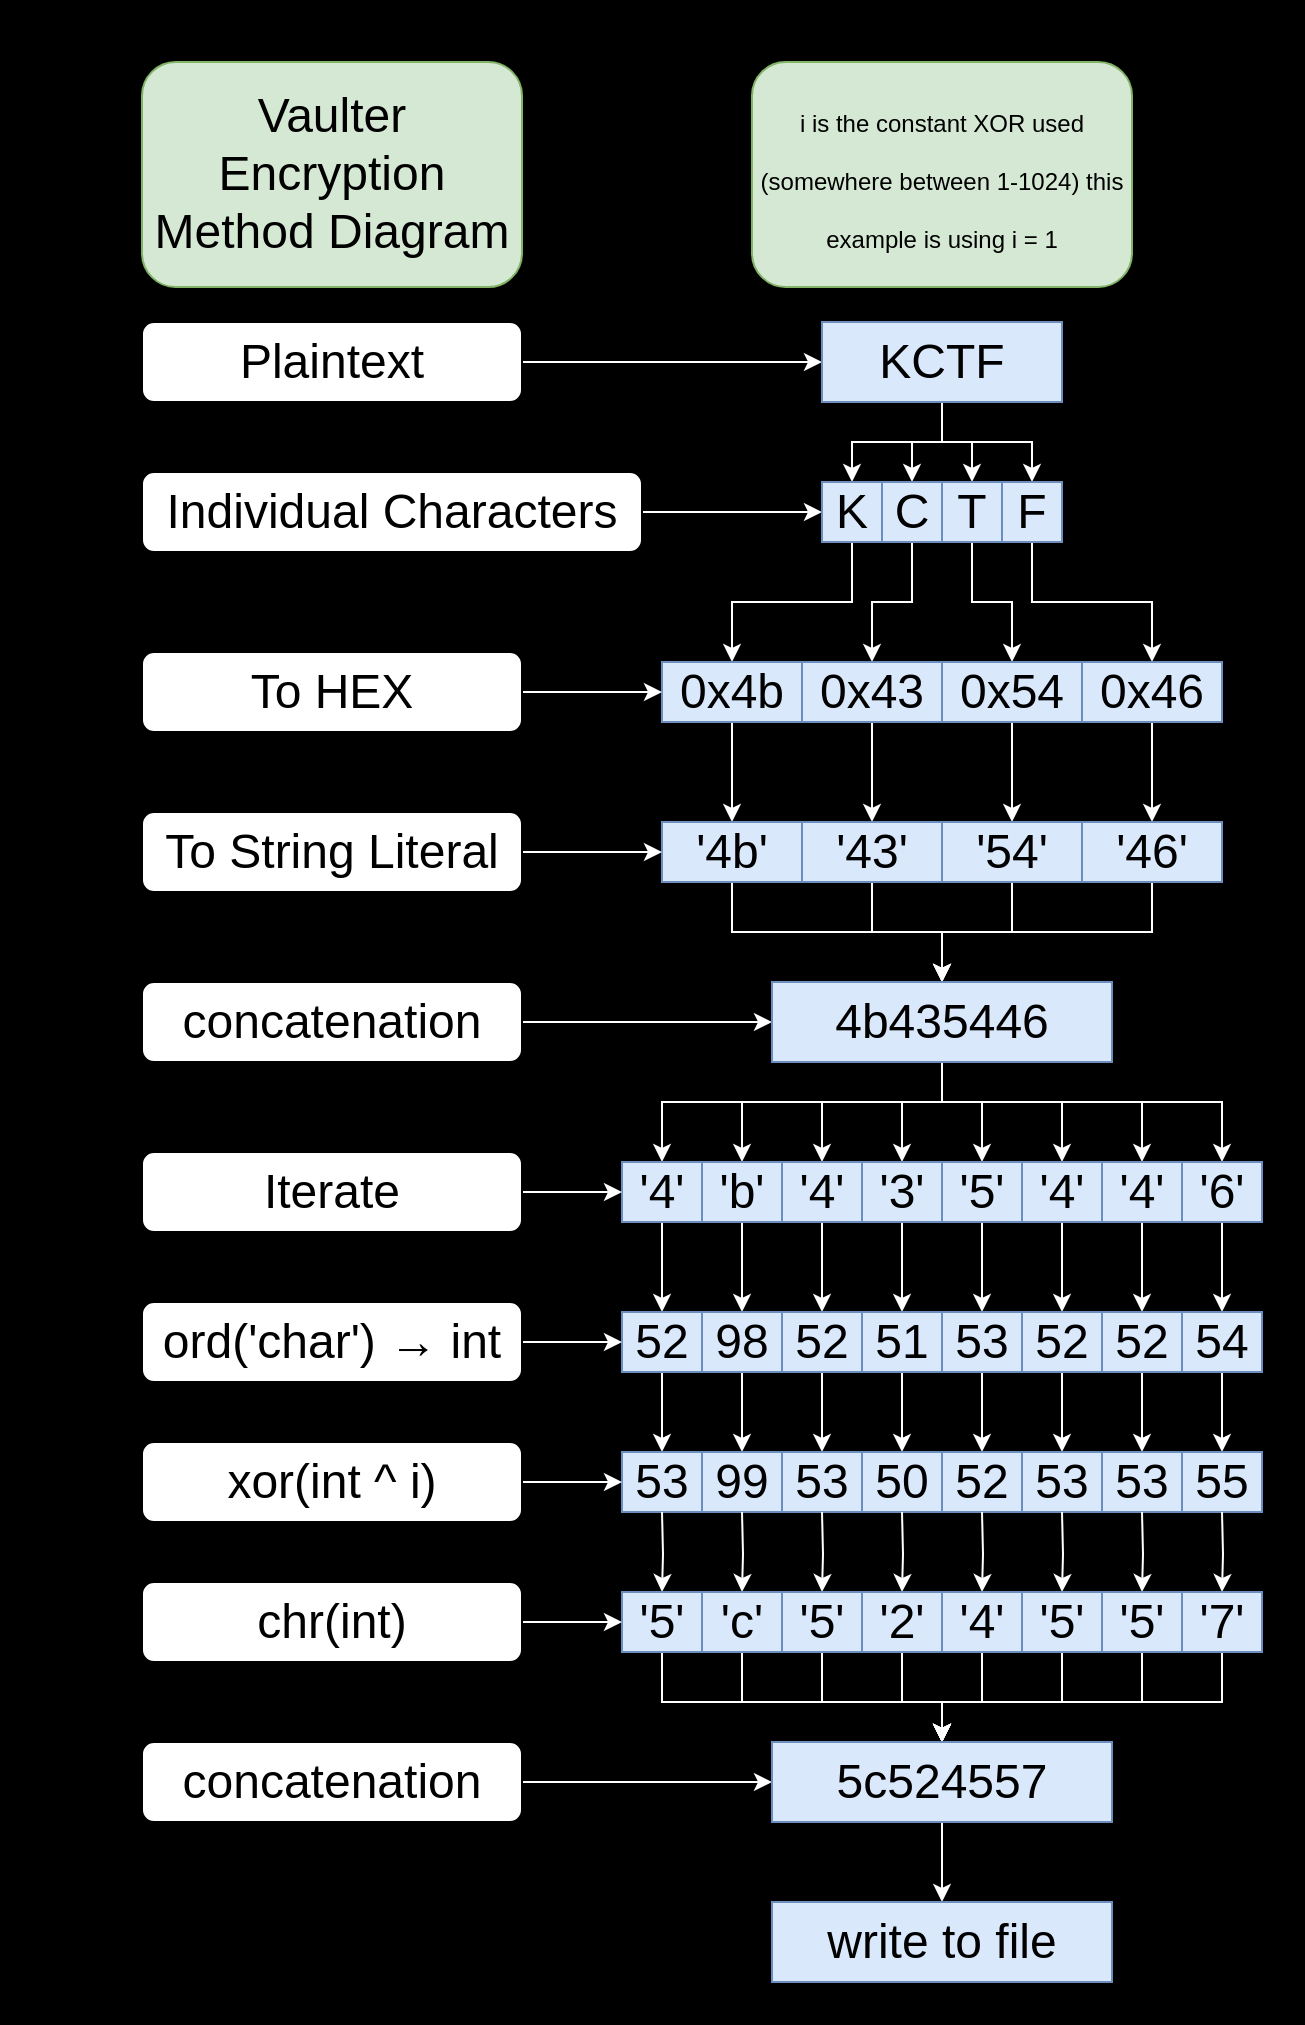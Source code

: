 <mxfile version="20.8.5"><diagram id="y_mVMHOApHYmKFboh_DL" name="Page-1"><mxGraphModel dx="2348" dy="1502" grid="1" gridSize="10" guides="1" tooltips="1" connect="1" arrows="1" fold="1" page="1" pageScale="1" pageWidth="850" pageHeight="1100" background="#000000" math="0" shadow="0"><root><mxCell id="0"/><mxCell id="1" parent="0"/><mxCell id="7XrvAS198dnOZfu6anG5-167" value="" style="rounded=1;whiteSpace=wrap;html=1;fontSize=12;fillColor=#000000;" vertex="1" parent="1"><mxGeometry x="-60" y="150" width="650" height="1010" as="geometry"/></mxCell><mxCell id="7XrvAS198dnOZfu6anG5-11" style="edgeStyle=orthogonalEdgeStyle;rounded=0;orthogonalLoop=1;jettySize=auto;html=1;exitX=1;exitY=0.5;exitDx=0;exitDy=0;entryX=0;entryY=0.5;entryDx=0;entryDy=0;fontSize=24;strokeColor=#FFFFFF;" edge="1" parent="1" source="7XrvAS198dnOZfu6anG5-1" target="7XrvAS198dnOZfu6anG5-2"><mxGeometry relative="1" as="geometry"/></mxCell><mxCell id="7XrvAS198dnOZfu6anG5-1" value="&lt;font style=&quot;font-size: 24px;&quot;&gt;Plaintext&lt;/font&gt;" style="rounded=1;whiteSpace=wrap;html=1;" vertex="1" parent="1"><mxGeometry x="10" y="310" width="190" height="40" as="geometry"/></mxCell><mxCell id="7XrvAS198dnOZfu6anG5-18" style="edgeStyle=orthogonalEdgeStyle;rounded=0;orthogonalLoop=1;jettySize=auto;html=1;entryX=0.5;entryY=0;entryDx=0;entryDy=0;fontSize=24;strokeColor=#FFFFFF;" edge="1" parent="1" source="7XrvAS198dnOZfu6anG5-2" target="7XrvAS198dnOZfu6anG5-13"><mxGeometry relative="1" as="geometry"/></mxCell><mxCell id="7XrvAS198dnOZfu6anG5-20" style="edgeStyle=orthogonalEdgeStyle;rounded=0;orthogonalLoop=1;jettySize=auto;html=1;entryX=0.5;entryY=0;entryDx=0;entryDy=0;fontSize=24;strokeColor=#FFFFFF;" edge="1" parent="1" source="7XrvAS198dnOZfu6anG5-2" target="7XrvAS198dnOZfu6anG5-15"><mxGeometry relative="1" as="geometry"/></mxCell><mxCell id="7XrvAS198dnOZfu6anG5-21" style="edgeStyle=orthogonalEdgeStyle;rounded=0;orthogonalLoop=1;jettySize=auto;html=1;entryX=0.5;entryY=0;entryDx=0;entryDy=0;fontSize=24;strokeColor=#FFFFFF;" edge="1" parent="1" source="7XrvAS198dnOZfu6anG5-2" target="7XrvAS198dnOZfu6anG5-16"><mxGeometry relative="1" as="geometry"/></mxCell><mxCell id="7XrvAS198dnOZfu6anG5-22" style="edgeStyle=orthogonalEdgeStyle;rounded=0;orthogonalLoop=1;jettySize=auto;html=1;entryX=0.5;entryY=0;entryDx=0;entryDy=0;fontSize=24;strokeColor=#FFFFFF;" edge="1" parent="1" source="7XrvAS198dnOZfu6anG5-2" target="7XrvAS198dnOZfu6anG5-14"><mxGeometry relative="1" as="geometry"/></mxCell><mxCell id="7XrvAS198dnOZfu6anG5-2" value="KCTF" style="rounded=0;whiteSpace=wrap;html=1;fontSize=24;fillColor=#dae8fc;strokeColor=#6c8ebf;" vertex="1" parent="1"><mxGeometry x="350" y="310" width="120" height="40" as="geometry"/></mxCell><mxCell id="7XrvAS198dnOZfu6anG5-17" style="edgeStyle=orthogonalEdgeStyle;rounded=0;orthogonalLoop=1;jettySize=auto;html=1;entryX=0;entryY=0.5;entryDx=0;entryDy=0;fontSize=24;strokeColor=#FFFFFF;" edge="1" parent="1" source="7XrvAS198dnOZfu6anG5-12" target="7XrvAS198dnOZfu6anG5-13"><mxGeometry relative="1" as="geometry"/></mxCell><mxCell id="7XrvAS198dnOZfu6anG5-12" value="&lt;font style=&quot;font-size: 24px;&quot;&gt;Individual Characters&lt;/font&gt;" style="rounded=1;whiteSpace=wrap;html=1;" vertex="1" parent="1"><mxGeometry x="10" y="385" width="250" height="40" as="geometry"/></mxCell><mxCell id="7XrvAS198dnOZfu6anG5-33" style="edgeStyle=orthogonalEdgeStyle;rounded=0;orthogonalLoop=1;jettySize=auto;html=1;entryX=0.5;entryY=0;entryDx=0;entryDy=0;fontSize=24;strokeColor=#FFFFFF;" edge="1" parent="1" source="7XrvAS198dnOZfu6anG5-13" target="7XrvAS198dnOZfu6anG5-23"><mxGeometry relative="1" as="geometry"><Array as="points"><mxPoint x="365" y="450"/><mxPoint x="305" y="450"/></Array></mxGeometry></mxCell><mxCell id="7XrvAS198dnOZfu6anG5-13" value="K" style="rounded=0;whiteSpace=wrap;html=1;fontSize=24;fillColor=#dae8fc;strokeColor=#6c8ebf;" vertex="1" parent="1"><mxGeometry x="350" y="390" width="30" height="30" as="geometry"/></mxCell><mxCell id="7XrvAS198dnOZfu6anG5-34" style="edgeStyle=orthogonalEdgeStyle;rounded=0;orthogonalLoop=1;jettySize=auto;html=1;entryX=0.5;entryY=0;entryDx=0;entryDy=0;fontSize=24;strokeColor=#FFFFFF;" edge="1" parent="1" source="7XrvAS198dnOZfu6anG5-14" target="7XrvAS198dnOZfu6anG5-28"><mxGeometry relative="1" as="geometry"/></mxCell><mxCell id="7XrvAS198dnOZfu6anG5-14" value="C" style="rounded=0;whiteSpace=wrap;html=1;fontSize=24;fillColor=#dae8fc;strokeColor=#6c8ebf;" vertex="1" parent="1"><mxGeometry x="380" y="390" width="30" height="30" as="geometry"/></mxCell><mxCell id="7XrvAS198dnOZfu6anG5-35" style="edgeStyle=orthogonalEdgeStyle;rounded=0;orthogonalLoop=1;jettySize=auto;html=1;entryX=0.5;entryY=0;entryDx=0;entryDy=0;fontSize=24;strokeColor=#FFFFFF;" edge="1" parent="1" source="7XrvAS198dnOZfu6anG5-15" target="7XrvAS198dnOZfu6anG5-29"><mxGeometry relative="1" as="geometry"/></mxCell><mxCell id="7XrvAS198dnOZfu6anG5-15" value="T" style="rounded=0;whiteSpace=wrap;html=1;fontSize=24;fillColor=#dae8fc;strokeColor=#6c8ebf;" vertex="1" parent="1"><mxGeometry x="410" y="390" width="30" height="30" as="geometry"/></mxCell><mxCell id="7XrvAS198dnOZfu6anG5-36" style="edgeStyle=orthogonalEdgeStyle;rounded=0;orthogonalLoop=1;jettySize=auto;html=1;entryX=0.5;entryY=0;entryDx=0;entryDy=0;fontSize=24;strokeColor=#FFFFFF;" edge="1" parent="1" source="7XrvAS198dnOZfu6anG5-16" target="7XrvAS198dnOZfu6anG5-30"><mxGeometry relative="1" as="geometry"><Array as="points"><mxPoint x="455" y="450"/><mxPoint x="515" y="450"/></Array></mxGeometry></mxCell><mxCell id="7XrvAS198dnOZfu6anG5-16" value="F" style="rounded=0;whiteSpace=wrap;html=1;fontSize=24;fillColor=#dae8fc;strokeColor=#6c8ebf;" vertex="1" parent="1"><mxGeometry x="440" y="390" width="30" height="30" as="geometry"/></mxCell><mxCell id="7XrvAS198dnOZfu6anG5-45" style="edgeStyle=orthogonalEdgeStyle;rounded=0;orthogonalLoop=1;jettySize=auto;html=1;entryX=0.5;entryY=0;entryDx=0;entryDy=0;fontSize=24;strokeColor=#FFFFFF;" edge="1" parent="1" source="7XrvAS198dnOZfu6anG5-23" target="7XrvAS198dnOZfu6anG5-37"><mxGeometry relative="1" as="geometry"/></mxCell><mxCell id="7XrvAS198dnOZfu6anG5-23" value="0x4b" style="rounded=0;whiteSpace=wrap;html=1;fontSize=24;fillColor=#dae8fc;strokeColor=#6c8ebf;" vertex="1" parent="1"><mxGeometry x="270" y="480" width="70" height="30" as="geometry"/></mxCell><mxCell id="7XrvAS198dnOZfu6anG5-44" style="edgeStyle=orthogonalEdgeStyle;rounded=0;orthogonalLoop=1;jettySize=auto;html=1;entryX=0.5;entryY=0;entryDx=0;entryDy=0;fontSize=24;strokeColor=#FFFFFF;" edge="1" parent="1" source="7XrvAS198dnOZfu6anG5-28" target="7XrvAS198dnOZfu6anG5-38"><mxGeometry relative="1" as="geometry"/></mxCell><mxCell id="7XrvAS198dnOZfu6anG5-28" value="0x43" style="rounded=0;whiteSpace=wrap;html=1;fontSize=24;fillColor=#dae8fc;strokeColor=#6c8ebf;" vertex="1" parent="1"><mxGeometry x="340" y="480" width="70" height="30" as="geometry"/></mxCell><mxCell id="7XrvAS198dnOZfu6anG5-46" style="edgeStyle=orthogonalEdgeStyle;rounded=0;orthogonalLoop=1;jettySize=auto;html=1;entryX=0.5;entryY=0;entryDx=0;entryDy=0;fontSize=24;strokeColor=#FFFFFF;" edge="1" parent="1" source="7XrvAS198dnOZfu6anG5-29" target="7XrvAS198dnOZfu6anG5-39"><mxGeometry relative="1" as="geometry"/></mxCell><mxCell id="7XrvAS198dnOZfu6anG5-29" value="0x54" style="rounded=0;whiteSpace=wrap;html=1;fontSize=24;fillColor=#dae8fc;strokeColor=#6c8ebf;" vertex="1" parent="1"><mxGeometry x="410" y="480" width="70" height="30" as="geometry"/></mxCell><mxCell id="7XrvAS198dnOZfu6anG5-47" style="edgeStyle=orthogonalEdgeStyle;rounded=0;orthogonalLoop=1;jettySize=auto;html=1;entryX=0.5;entryY=0;entryDx=0;entryDy=0;fontSize=24;strokeColor=#FFFFFF;" edge="1" parent="1" source="7XrvAS198dnOZfu6anG5-30" target="7XrvAS198dnOZfu6anG5-40"><mxGeometry relative="1" as="geometry"/></mxCell><mxCell id="7XrvAS198dnOZfu6anG5-30" value="0x46" style="rounded=0;whiteSpace=wrap;html=1;fontSize=24;fillColor=#dae8fc;strokeColor=#6c8ebf;" vertex="1" parent="1"><mxGeometry x="480" y="480" width="70" height="30" as="geometry"/></mxCell><mxCell id="7XrvAS198dnOZfu6anG5-32" style="edgeStyle=orthogonalEdgeStyle;rounded=0;orthogonalLoop=1;jettySize=auto;html=1;entryX=0;entryY=0.5;entryDx=0;entryDy=0;fontSize=24;strokeColor=#FFFFFF;" edge="1" parent="1" source="7XrvAS198dnOZfu6anG5-31" target="7XrvAS198dnOZfu6anG5-23"><mxGeometry relative="1" as="geometry"/></mxCell><mxCell id="7XrvAS198dnOZfu6anG5-31" value="&lt;font style=&quot;font-size: 24px;&quot;&gt;To HEX&lt;/font&gt;" style="rounded=1;whiteSpace=wrap;html=1;" vertex="1" parent="1"><mxGeometry x="10" y="475" width="190" height="40" as="geometry"/></mxCell><mxCell id="7XrvAS198dnOZfu6anG5-50" style="edgeStyle=orthogonalEdgeStyle;rounded=0;orthogonalLoop=1;jettySize=auto;html=1;entryX=0.5;entryY=0;entryDx=0;entryDy=0;strokeColor=#FFFFFF;fontSize=24;" edge="1" parent="1" source="7XrvAS198dnOZfu6anG5-37" target="7XrvAS198dnOZfu6anG5-49"><mxGeometry relative="1" as="geometry"/></mxCell><mxCell id="7XrvAS198dnOZfu6anG5-37" value="'4b'" style="rounded=0;whiteSpace=wrap;html=1;fontSize=24;fillColor=#dae8fc;strokeColor=#6c8ebf;" vertex="1" parent="1"><mxGeometry x="270" y="560" width="70" height="30" as="geometry"/></mxCell><mxCell id="7XrvAS198dnOZfu6anG5-53" style="edgeStyle=orthogonalEdgeStyle;rounded=0;orthogonalLoop=1;jettySize=auto;html=1;entryX=0.5;entryY=0;entryDx=0;entryDy=0;strokeColor=#FFFFFF;fontSize=24;" edge="1" parent="1" source="7XrvAS198dnOZfu6anG5-38" target="7XrvAS198dnOZfu6anG5-49"><mxGeometry relative="1" as="geometry"/></mxCell><mxCell id="7XrvAS198dnOZfu6anG5-38" value="'43'" style="rounded=0;whiteSpace=wrap;html=1;fontSize=24;fillColor=#dae8fc;strokeColor=#6c8ebf;" vertex="1" parent="1"><mxGeometry x="340" y="560" width="70" height="30" as="geometry"/></mxCell><mxCell id="7XrvAS198dnOZfu6anG5-54" style="edgeStyle=orthogonalEdgeStyle;rounded=0;orthogonalLoop=1;jettySize=auto;html=1;entryX=0.5;entryY=0;entryDx=0;entryDy=0;strokeColor=#FFFFFF;fontSize=24;" edge="1" parent="1" source="7XrvAS198dnOZfu6anG5-39" target="7XrvAS198dnOZfu6anG5-49"><mxGeometry relative="1" as="geometry"/></mxCell><mxCell id="7XrvAS198dnOZfu6anG5-39" value="'54'" style="rounded=0;whiteSpace=wrap;html=1;fontSize=24;fillColor=#dae8fc;strokeColor=#6c8ebf;" vertex="1" parent="1"><mxGeometry x="410" y="560" width="70" height="30" as="geometry"/></mxCell><mxCell id="7XrvAS198dnOZfu6anG5-55" style="edgeStyle=orthogonalEdgeStyle;rounded=0;orthogonalLoop=1;jettySize=auto;html=1;entryX=0.5;entryY=0;entryDx=0;entryDy=0;strokeColor=#FFFFFF;fontSize=24;" edge="1" parent="1" source="7XrvAS198dnOZfu6anG5-40" target="7XrvAS198dnOZfu6anG5-49"><mxGeometry relative="1" as="geometry"/></mxCell><mxCell id="7XrvAS198dnOZfu6anG5-40" value="'46'" style="rounded=0;whiteSpace=wrap;html=1;fontSize=24;fillColor=#dae8fc;strokeColor=#6c8ebf;" vertex="1" parent="1"><mxGeometry x="480" y="560" width="70" height="30" as="geometry"/></mxCell><mxCell id="7XrvAS198dnOZfu6anG5-42" style="edgeStyle=orthogonalEdgeStyle;rounded=0;orthogonalLoop=1;jettySize=auto;html=1;entryX=0;entryY=0.5;entryDx=0;entryDy=0;fontSize=24;strokeColor=#FFFFFF;" edge="1" parent="1" source="7XrvAS198dnOZfu6anG5-41" target="7XrvAS198dnOZfu6anG5-37"><mxGeometry relative="1" as="geometry"/></mxCell><mxCell id="7XrvAS198dnOZfu6anG5-41" value="&lt;font style=&quot;font-size: 24px;&quot;&gt;To String Literal&lt;/font&gt;" style="rounded=1;whiteSpace=wrap;html=1;" vertex="1" parent="1"><mxGeometry x="10" y="555" width="190" height="40" as="geometry"/></mxCell><mxCell id="7XrvAS198dnOZfu6anG5-56" style="edgeStyle=orthogonalEdgeStyle;rounded=0;orthogonalLoop=1;jettySize=auto;html=1;entryX=0;entryY=0.5;entryDx=0;entryDy=0;strokeColor=#FFFFFF;fontSize=24;" edge="1" parent="1" source="7XrvAS198dnOZfu6anG5-48" target="7XrvAS198dnOZfu6anG5-49"><mxGeometry relative="1" as="geometry"/></mxCell><mxCell id="7XrvAS198dnOZfu6anG5-48" value="concatenation" style="rounded=1;whiteSpace=wrap;html=1;fontSize=24;" vertex="1" parent="1"><mxGeometry x="10" y="640" width="190" height="40" as="geometry"/></mxCell><mxCell id="7XrvAS198dnOZfu6anG5-65" style="edgeStyle=orthogonalEdgeStyle;rounded=0;orthogonalLoop=1;jettySize=auto;html=1;entryX=0.5;entryY=0;entryDx=0;entryDy=0;strokeColor=#FFFFFF;fontSize=24;" edge="1" parent="1" source="7XrvAS198dnOZfu6anG5-49" target="7XrvAS198dnOZfu6anG5-57"><mxGeometry relative="1" as="geometry"><Array as="points"><mxPoint x="410" y="700"/><mxPoint x="270" y="700"/></Array></mxGeometry></mxCell><mxCell id="7XrvAS198dnOZfu6anG5-66" style="edgeStyle=orthogonalEdgeStyle;rounded=0;orthogonalLoop=1;jettySize=auto;html=1;entryX=0.5;entryY=0;entryDx=0;entryDy=0;strokeColor=#FFFFFF;fontSize=24;" edge="1" parent="1" source="7XrvAS198dnOZfu6anG5-49" target="7XrvAS198dnOZfu6anG5-58"><mxGeometry relative="1" as="geometry"><Array as="points"><mxPoint x="410" y="700"/><mxPoint x="310" y="700"/></Array></mxGeometry></mxCell><mxCell id="7XrvAS198dnOZfu6anG5-67" style="edgeStyle=orthogonalEdgeStyle;rounded=0;orthogonalLoop=1;jettySize=auto;html=1;entryX=0.5;entryY=0;entryDx=0;entryDy=0;strokeColor=#FFFFFF;fontSize=24;" edge="1" parent="1" source="7XrvAS198dnOZfu6anG5-49" target="7XrvAS198dnOZfu6anG5-59"><mxGeometry relative="1" as="geometry"><Array as="points"><mxPoint x="410" y="700"/><mxPoint x="350" y="700"/></Array></mxGeometry></mxCell><mxCell id="7XrvAS198dnOZfu6anG5-68" style="edgeStyle=orthogonalEdgeStyle;rounded=0;orthogonalLoop=1;jettySize=auto;html=1;entryX=0.5;entryY=0;entryDx=0;entryDy=0;strokeColor=#FFFFFF;fontSize=24;" edge="1" parent="1" source="7XrvAS198dnOZfu6anG5-49" target="7XrvAS198dnOZfu6anG5-60"><mxGeometry relative="1" as="geometry"><Array as="points"><mxPoint x="410" y="700"/><mxPoint x="390" y="700"/></Array></mxGeometry></mxCell><mxCell id="7XrvAS198dnOZfu6anG5-69" style="edgeStyle=orthogonalEdgeStyle;rounded=0;orthogonalLoop=1;jettySize=auto;html=1;entryX=0.5;entryY=0;entryDx=0;entryDy=0;strokeColor=#FFFFFF;fontSize=24;" edge="1" parent="1" source="7XrvAS198dnOZfu6anG5-49" target="7XrvAS198dnOZfu6anG5-61"><mxGeometry relative="1" as="geometry"><Array as="points"><mxPoint x="410" y="700"/><mxPoint x="430" y="700"/></Array></mxGeometry></mxCell><mxCell id="7XrvAS198dnOZfu6anG5-70" style="edgeStyle=orthogonalEdgeStyle;rounded=0;orthogonalLoop=1;jettySize=auto;html=1;entryX=0.5;entryY=0;entryDx=0;entryDy=0;strokeColor=#FFFFFF;fontSize=24;" edge="1" parent="1" source="7XrvAS198dnOZfu6anG5-49" target="7XrvAS198dnOZfu6anG5-62"><mxGeometry relative="1" as="geometry"><Array as="points"><mxPoint x="410" y="700"/><mxPoint x="470" y="700"/></Array></mxGeometry></mxCell><mxCell id="7XrvAS198dnOZfu6anG5-71" style="edgeStyle=orthogonalEdgeStyle;rounded=0;orthogonalLoop=1;jettySize=auto;html=1;entryX=0.5;entryY=0;entryDx=0;entryDy=0;strokeColor=#FFFFFF;fontSize=24;" edge="1" parent="1" source="7XrvAS198dnOZfu6anG5-49" target="7XrvAS198dnOZfu6anG5-63"><mxGeometry relative="1" as="geometry"><Array as="points"><mxPoint x="410" y="700"/><mxPoint x="510" y="700"/></Array></mxGeometry></mxCell><mxCell id="7XrvAS198dnOZfu6anG5-72" style="edgeStyle=orthogonalEdgeStyle;rounded=0;orthogonalLoop=1;jettySize=auto;html=1;entryX=0.5;entryY=0;entryDx=0;entryDy=0;strokeColor=#FFFFFF;fontSize=24;" edge="1" parent="1" source="7XrvAS198dnOZfu6anG5-49" target="7XrvAS198dnOZfu6anG5-64"><mxGeometry relative="1" as="geometry"><Array as="points"><mxPoint x="410" y="700"/><mxPoint x="550" y="700"/></Array></mxGeometry></mxCell><mxCell id="7XrvAS198dnOZfu6anG5-49" value="4b435446" style="rounded=0;whiteSpace=wrap;html=1;fontSize=24;fillColor=#dae8fc;strokeColor=#6c8ebf;" vertex="1" parent="1"><mxGeometry x="325" y="640" width="170" height="40" as="geometry"/></mxCell><mxCell id="7XrvAS198dnOZfu6anG5-85" style="edgeStyle=orthogonalEdgeStyle;rounded=0;orthogonalLoop=1;jettySize=auto;html=1;entryX=0.5;entryY=0;entryDx=0;entryDy=0;strokeColor=#FFFFFF;fontSize=24;" edge="1" parent="1" source="7XrvAS198dnOZfu6anG5-57" target="7XrvAS198dnOZfu6anG5-75"><mxGeometry relative="1" as="geometry"/></mxCell><mxCell id="7XrvAS198dnOZfu6anG5-57" value="'4'" style="rounded=0;whiteSpace=wrap;html=1;fontSize=24;fillColor=#dae8fc;strokeColor=#6c8ebf;" vertex="1" parent="1"><mxGeometry x="250" y="730" width="40" height="30" as="geometry"/></mxCell><mxCell id="7XrvAS198dnOZfu6anG5-86" style="edgeStyle=orthogonalEdgeStyle;rounded=0;orthogonalLoop=1;jettySize=auto;html=1;entryX=0.5;entryY=0;entryDx=0;entryDy=0;strokeColor=#FFFFFF;fontSize=24;" edge="1" parent="1" source="7XrvAS198dnOZfu6anG5-58" target="7XrvAS198dnOZfu6anG5-76"><mxGeometry relative="1" as="geometry"/></mxCell><mxCell id="7XrvAS198dnOZfu6anG5-58" value="'b'" style="rounded=0;whiteSpace=wrap;html=1;fontSize=24;fillColor=#dae8fc;strokeColor=#6c8ebf;" vertex="1" parent="1"><mxGeometry x="290" y="730" width="40" height="30" as="geometry"/></mxCell><mxCell id="7XrvAS198dnOZfu6anG5-87" style="edgeStyle=orthogonalEdgeStyle;rounded=0;orthogonalLoop=1;jettySize=auto;html=1;entryX=0.5;entryY=0;entryDx=0;entryDy=0;strokeColor=#FFFFFF;fontSize=24;" edge="1" parent="1" source="7XrvAS198dnOZfu6anG5-59" target="7XrvAS198dnOZfu6anG5-77"><mxGeometry relative="1" as="geometry"/></mxCell><mxCell id="7XrvAS198dnOZfu6anG5-59" value="'4'" style="rounded=0;whiteSpace=wrap;html=1;fontSize=24;fillColor=#dae8fc;strokeColor=#6c8ebf;fontStyle=0" vertex="1" parent="1"><mxGeometry x="330" y="730" width="40" height="30" as="geometry"/></mxCell><mxCell id="7XrvAS198dnOZfu6anG5-88" style="edgeStyle=orthogonalEdgeStyle;rounded=0;orthogonalLoop=1;jettySize=auto;html=1;entryX=0.5;entryY=0;entryDx=0;entryDy=0;strokeColor=#FFFFFF;fontSize=24;" edge="1" parent="1" source="7XrvAS198dnOZfu6anG5-60" target="7XrvAS198dnOZfu6anG5-78"><mxGeometry relative="1" as="geometry"/></mxCell><mxCell id="7XrvAS198dnOZfu6anG5-60" value="'3'" style="rounded=0;whiteSpace=wrap;html=1;fontSize=24;fillColor=#dae8fc;strokeColor=#6c8ebf;fontStyle=0" vertex="1" parent="1"><mxGeometry x="370" y="730" width="40" height="30" as="geometry"/></mxCell><mxCell id="7XrvAS198dnOZfu6anG5-89" style="edgeStyle=orthogonalEdgeStyle;rounded=0;orthogonalLoop=1;jettySize=auto;html=1;entryX=0.5;entryY=0;entryDx=0;entryDy=0;strokeColor=#FFFFFF;fontSize=24;" edge="1" parent="1" source="7XrvAS198dnOZfu6anG5-61" target="7XrvAS198dnOZfu6anG5-79"><mxGeometry relative="1" as="geometry"/></mxCell><mxCell id="7XrvAS198dnOZfu6anG5-61" value="'5'" style="rounded=0;whiteSpace=wrap;html=1;fontSize=24;fillColor=#dae8fc;strokeColor=#6c8ebf;" vertex="1" parent="1"><mxGeometry x="410" y="730" width="40" height="30" as="geometry"/></mxCell><mxCell id="7XrvAS198dnOZfu6anG5-90" style="edgeStyle=orthogonalEdgeStyle;rounded=0;orthogonalLoop=1;jettySize=auto;html=1;entryX=0.5;entryY=0;entryDx=0;entryDy=0;strokeColor=#FFFFFF;fontSize=24;" edge="1" parent="1" source="7XrvAS198dnOZfu6anG5-62" target="7XrvAS198dnOZfu6anG5-80"><mxGeometry relative="1" as="geometry"/></mxCell><mxCell id="7XrvAS198dnOZfu6anG5-62" value="'4'" style="rounded=0;whiteSpace=wrap;html=1;fontSize=24;fillColor=#dae8fc;strokeColor=#6c8ebf;" vertex="1" parent="1"><mxGeometry x="450" y="730" width="40" height="30" as="geometry"/></mxCell><mxCell id="7XrvAS198dnOZfu6anG5-91" style="edgeStyle=orthogonalEdgeStyle;rounded=0;orthogonalLoop=1;jettySize=auto;html=1;entryX=0.5;entryY=0;entryDx=0;entryDy=0;strokeColor=#FFFFFF;fontSize=24;" edge="1" parent="1" source="7XrvAS198dnOZfu6anG5-63" target="7XrvAS198dnOZfu6anG5-81"><mxGeometry relative="1" as="geometry"/></mxCell><mxCell id="7XrvAS198dnOZfu6anG5-63" value="'4'" style="rounded=0;whiteSpace=wrap;html=1;fontSize=24;fillColor=#dae8fc;strokeColor=#6c8ebf;fontStyle=0" vertex="1" parent="1"><mxGeometry x="490" y="730" width="40" height="30" as="geometry"/></mxCell><mxCell id="7XrvAS198dnOZfu6anG5-92" style="edgeStyle=orthogonalEdgeStyle;rounded=0;orthogonalLoop=1;jettySize=auto;html=1;entryX=0.5;entryY=0;entryDx=0;entryDy=0;strokeColor=#FFFFFF;fontSize=24;" edge="1" parent="1" source="7XrvAS198dnOZfu6anG5-64" target="7XrvAS198dnOZfu6anG5-82"><mxGeometry relative="1" as="geometry"/></mxCell><mxCell id="7XrvAS198dnOZfu6anG5-64" value="'6'" style="rounded=0;whiteSpace=wrap;html=1;fontSize=24;fillColor=#dae8fc;strokeColor=#6c8ebf;fontStyle=0" vertex="1" parent="1"><mxGeometry x="530" y="730" width="40" height="30" as="geometry"/></mxCell><mxCell id="7XrvAS198dnOZfu6anG5-74" style="edgeStyle=orthogonalEdgeStyle;rounded=0;orthogonalLoop=1;jettySize=auto;html=1;entryX=0;entryY=0.5;entryDx=0;entryDy=0;strokeColor=#FFFFFF;fontSize=24;" edge="1" parent="1" source="7XrvAS198dnOZfu6anG5-73" target="7XrvAS198dnOZfu6anG5-57"><mxGeometry relative="1" as="geometry"/></mxCell><mxCell id="7XrvAS198dnOZfu6anG5-73" value="Iterate" style="rounded=1;whiteSpace=wrap;html=1;fontSize=24;" vertex="1" parent="1"><mxGeometry x="10" y="725" width="190" height="40" as="geometry"/></mxCell><mxCell id="7XrvAS198dnOZfu6anG5-104" style="edgeStyle=orthogonalEdgeStyle;rounded=0;orthogonalLoop=1;jettySize=auto;html=1;entryX=0.5;entryY=0;entryDx=0;entryDy=0;strokeColor=#FFFFFF;fontSize=12;" edge="1" parent="1" source="7XrvAS198dnOZfu6anG5-75" target="7XrvAS198dnOZfu6anG5-93"><mxGeometry relative="1" as="geometry"/></mxCell><mxCell id="7XrvAS198dnOZfu6anG5-75" value="52" style="rounded=0;whiteSpace=wrap;html=1;fontSize=24;fillColor=#dae8fc;strokeColor=#6c8ebf;" vertex="1" parent="1"><mxGeometry x="250" y="805" width="40" height="30" as="geometry"/></mxCell><mxCell id="7XrvAS198dnOZfu6anG5-105" style="edgeStyle=orthogonalEdgeStyle;rounded=0;orthogonalLoop=1;jettySize=auto;html=1;entryX=0.5;entryY=0;entryDx=0;entryDy=0;strokeColor=#FFFFFF;fontSize=12;" edge="1" parent="1" source="7XrvAS198dnOZfu6anG5-76" target="7XrvAS198dnOZfu6anG5-94"><mxGeometry relative="1" as="geometry"/></mxCell><mxCell id="7XrvAS198dnOZfu6anG5-76" value="98" style="rounded=0;whiteSpace=wrap;html=1;fontSize=24;fillColor=#dae8fc;strokeColor=#6c8ebf;" vertex="1" parent="1"><mxGeometry x="290" y="805" width="40" height="30" as="geometry"/></mxCell><mxCell id="7XrvAS198dnOZfu6anG5-106" style="edgeStyle=orthogonalEdgeStyle;rounded=0;orthogonalLoop=1;jettySize=auto;html=1;entryX=0.5;entryY=0;entryDx=0;entryDy=0;strokeColor=#FFFFFF;fontSize=12;" edge="1" parent="1" source="7XrvAS198dnOZfu6anG5-77" target="7XrvAS198dnOZfu6anG5-95"><mxGeometry relative="1" as="geometry"/></mxCell><mxCell id="7XrvAS198dnOZfu6anG5-77" value="52" style="rounded=0;whiteSpace=wrap;html=1;fontSize=24;fillColor=#dae8fc;strokeColor=#6c8ebf;fontStyle=0" vertex="1" parent="1"><mxGeometry x="330" y="805" width="40" height="30" as="geometry"/></mxCell><mxCell id="7XrvAS198dnOZfu6anG5-107" style="edgeStyle=orthogonalEdgeStyle;rounded=0;orthogonalLoop=1;jettySize=auto;html=1;entryX=0.5;entryY=0;entryDx=0;entryDy=0;strokeColor=#FFFFFF;fontSize=12;" edge="1" parent="1" source="7XrvAS198dnOZfu6anG5-78" target="7XrvAS198dnOZfu6anG5-96"><mxGeometry relative="1" as="geometry"/></mxCell><mxCell id="7XrvAS198dnOZfu6anG5-78" value="51" style="rounded=0;whiteSpace=wrap;html=1;fontSize=24;fillColor=#dae8fc;strokeColor=#6c8ebf;fontStyle=0" vertex="1" parent="1"><mxGeometry x="370" y="805" width="40" height="30" as="geometry"/></mxCell><mxCell id="7XrvAS198dnOZfu6anG5-108" style="edgeStyle=orthogonalEdgeStyle;rounded=0;orthogonalLoop=1;jettySize=auto;html=1;entryX=0.5;entryY=0;entryDx=0;entryDy=0;strokeColor=#FFFFFF;fontSize=12;" edge="1" parent="1" source="7XrvAS198dnOZfu6anG5-79" target="7XrvAS198dnOZfu6anG5-97"><mxGeometry relative="1" as="geometry"/></mxCell><mxCell id="7XrvAS198dnOZfu6anG5-79" value="53" style="rounded=0;whiteSpace=wrap;html=1;fontSize=24;fillColor=#dae8fc;strokeColor=#6c8ebf;" vertex="1" parent="1"><mxGeometry x="410" y="805" width="40" height="30" as="geometry"/></mxCell><mxCell id="7XrvAS198dnOZfu6anG5-109" style="edgeStyle=orthogonalEdgeStyle;rounded=0;orthogonalLoop=1;jettySize=auto;html=1;entryX=0.5;entryY=0;entryDx=0;entryDy=0;strokeColor=#FFFFFF;fontSize=12;" edge="1" parent="1" source="7XrvAS198dnOZfu6anG5-80" target="7XrvAS198dnOZfu6anG5-98"><mxGeometry relative="1" as="geometry"/></mxCell><mxCell id="7XrvAS198dnOZfu6anG5-80" value="52" style="rounded=0;whiteSpace=wrap;html=1;fontSize=24;fillColor=#dae8fc;strokeColor=#6c8ebf;" vertex="1" parent="1"><mxGeometry x="450" y="805" width="40" height="30" as="geometry"/></mxCell><mxCell id="7XrvAS198dnOZfu6anG5-110" style="edgeStyle=orthogonalEdgeStyle;rounded=0;orthogonalLoop=1;jettySize=auto;html=1;entryX=0.5;entryY=0;entryDx=0;entryDy=0;strokeColor=#FFFFFF;fontSize=12;" edge="1" parent="1" source="7XrvAS198dnOZfu6anG5-81" target="7XrvAS198dnOZfu6anG5-99"><mxGeometry relative="1" as="geometry"/></mxCell><mxCell id="7XrvAS198dnOZfu6anG5-81" value="52" style="rounded=0;whiteSpace=wrap;html=1;fontSize=24;fillColor=#dae8fc;strokeColor=#6c8ebf;fontStyle=0" vertex="1" parent="1"><mxGeometry x="490" y="805" width="40" height="30" as="geometry"/></mxCell><mxCell id="7XrvAS198dnOZfu6anG5-111" style="edgeStyle=orthogonalEdgeStyle;rounded=0;orthogonalLoop=1;jettySize=auto;html=1;entryX=0.5;entryY=0;entryDx=0;entryDy=0;strokeColor=#FFFFFF;fontSize=12;" edge="1" parent="1" source="7XrvAS198dnOZfu6anG5-82" target="7XrvAS198dnOZfu6anG5-100"><mxGeometry relative="1" as="geometry"/></mxCell><mxCell id="7XrvAS198dnOZfu6anG5-82" value="54" style="rounded=0;whiteSpace=wrap;html=1;fontSize=24;fillColor=#dae8fc;strokeColor=#6c8ebf;fontStyle=0" vertex="1" parent="1"><mxGeometry x="530" y="805" width="40" height="30" as="geometry"/></mxCell><mxCell id="7XrvAS198dnOZfu6anG5-83" style="edgeStyle=orthogonalEdgeStyle;rounded=0;orthogonalLoop=1;jettySize=auto;html=1;entryX=0;entryY=0.5;entryDx=0;entryDy=0;strokeColor=#FFFFFF;fontSize=24;" edge="1" parent="1" source="7XrvAS198dnOZfu6anG5-84" target="7XrvAS198dnOZfu6anG5-75"><mxGeometry relative="1" as="geometry"/></mxCell><mxCell id="7XrvAS198dnOZfu6anG5-84" value="ord('char') → int" style="rounded=1;whiteSpace=wrap;html=1;fontSize=24;" vertex="1" parent="1"><mxGeometry x="10" y="800" width="190" height="40" as="geometry"/></mxCell><mxCell id="7XrvAS198dnOZfu6anG5-93" value="53" style="rounded=0;whiteSpace=wrap;html=1;fontSize=24;fillColor=#dae8fc;strokeColor=#6c8ebf;" vertex="1" parent="1"><mxGeometry x="250" y="875" width="40" height="30" as="geometry"/></mxCell><mxCell id="7XrvAS198dnOZfu6anG5-94" value="99" style="rounded=0;whiteSpace=wrap;html=1;fontSize=24;fillColor=#dae8fc;strokeColor=#6c8ebf;" vertex="1" parent="1"><mxGeometry x="290" y="875" width="40" height="30" as="geometry"/></mxCell><mxCell id="7XrvAS198dnOZfu6anG5-95" value="53" style="rounded=0;whiteSpace=wrap;html=1;fontSize=24;fillColor=#dae8fc;strokeColor=#6c8ebf;fontStyle=0" vertex="1" parent="1"><mxGeometry x="330" y="875" width="40" height="30" as="geometry"/></mxCell><mxCell id="7XrvAS198dnOZfu6anG5-96" value="50" style="rounded=0;whiteSpace=wrap;html=1;fontSize=24;fillColor=#dae8fc;strokeColor=#6c8ebf;fontStyle=0" vertex="1" parent="1"><mxGeometry x="370" y="875" width="40" height="30" as="geometry"/></mxCell><mxCell id="7XrvAS198dnOZfu6anG5-97" value="52" style="rounded=0;whiteSpace=wrap;html=1;fontSize=24;fillColor=#dae8fc;strokeColor=#6c8ebf;" vertex="1" parent="1"><mxGeometry x="410" y="875" width="40" height="30" as="geometry"/></mxCell><mxCell id="7XrvAS198dnOZfu6anG5-98" value="53" style="rounded=0;whiteSpace=wrap;html=1;fontSize=24;fillColor=#dae8fc;strokeColor=#6c8ebf;" vertex="1" parent="1"><mxGeometry x="450" y="875" width="40" height="30" as="geometry"/></mxCell><mxCell id="7XrvAS198dnOZfu6anG5-99" value="53" style="rounded=0;whiteSpace=wrap;html=1;fontSize=24;fillColor=#dae8fc;strokeColor=#6c8ebf;fontStyle=0" vertex="1" parent="1"><mxGeometry x="490" y="875" width="40" height="30" as="geometry"/></mxCell><mxCell id="7XrvAS198dnOZfu6anG5-100" value="55" style="rounded=0;whiteSpace=wrap;html=1;fontSize=24;fillColor=#dae8fc;strokeColor=#6c8ebf;fontStyle=0" vertex="1" parent="1"><mxGeometry x="530" y="875" width="40" height="30" as="geometry"/></mxCell><mxCell id="7XrvAS198dnOZfu6anG5-101" style="edgeStyle=orthogonalEdgeStyle;rounded=0;orthogonalLoop=1;jettySize=auto;html=1;entryX=0;entryY=0.5;entryDx=0;entryDy=0;strokeColor=#FFFFFF;fontSize=24;" edge="1" parent="1" source="7XrvAS198dnOZfu6anG5-102" target="7XrvAS198dnOZfu6anG5-93"><mxGeometry relative="1" as="geometry"/></mxCell><mxCell id="7XrvAS198dnOZfu6anG5-102" value="xor(int ^ i)" style="rounded=1;whiteSpace=wrap;html=1;fontSize=24;" vertex="1" parent="1"><mxGeometry x="10" y="870" width="190" height="40" as="geometry"/></mxCell><mxCell id="7XrvAS198dnOZfu6anG5-103" value="&lt;font style=&quot;font-size: 12px;&quot;&gt;i is the constant XOR used &lt;/font&gt;&lt;font style=&quot;font-size: 12px;&quot;&gt;(somewhere between 1-1024) this example is using&lt;/font&gt;&lt;font style=&quot;font-size: 12px;&quot;&gt; i = 1&lt;/font&gt;" style="rounded=1;whiteSpace=wrap;html=1;fontSize=24;fillColor=#d5e8d4;strokeColor=#82b366;" vertex="1" parent="1"><mxGeometry x="315" y="180" width="190" height="112.5" as="geometry"/></mxCell><mxCell id="7XrvAS198dnOZfu6anG5-112" style="edgeStyle=orthogonalEdgeStyle;rounded=0;orthogonalLoop=1;jettySize=auto;html=1;entryX=0.5;entryY=0;entryDx=0;entryDy=0;strokeColor=#FFFFFF;fontSize=12;" edge="1" parent="1" target="7XrvAS198dnOZfu6anG5-120"><mxGeometry relative="1" as="geometry"><mxPoint x="270" y="905" as="sourcePoint"/></mxGeometry></mxCell><mxCell id="7XrvAS198dnOZfu6anG5-113" style="edgeStyle=orthogonalEdgeStyle;rounded=0;orthogonalLoop=1;jettySize=auto;html=1;entryX=0.5;entryY=0;entryDx=0;entryDy=0;strokeColor=#FFFFFF;fontSize=12;" edge="1" parent="1" target="7XrvAS198dnOZfu6anG5-121"><mxGeometry relative="1" as="geometry"><mxPoint x="310" y="905" as="sourcePoint"/></mxGeometry></mxCell><mxCell id="7XrvAS198dnOZfu6anG5-114" style="edgeStyle=orthogonalEdgeStyle;rounded=0;orthogonalLoop=1;jettySize=auto;html=1;entryX=0.5;entryY=0;entryDx=0;entryDy=0;strokeColor=#FFFFFF;fontSize=12;" edge="1" parent="1" target="7XrvAS198dnOZfu6anG5-122"><mxGeometry relative="1" as="geometry"><mxPoint x="350" y="905" as="sourcePoint"/></mxGeometry></mxCell><mxCell id="7XrvAS198dnOZfu6anG5-115" style="edgeStyle=orthogonalEdgeStyle;rounded=0;orthogonalLoop=1;jettySize=auto;html=1;entryX=0.5;entryY=0;entryDx=0;entryDy=0;strokeColor=#FFFFFF;fontSize=12;" edge="1" parent="1" target="7XrvAS198dnOZfu6anG5-123"><mxGeometry relative="1" as="geometry"><mxPoint x="390" y="905" as="sourcePoint"/></mxGeometry></mxCell><mxCell id="7XrvAS198dnOZfu6anG5-116" style="edgeStyle=orthogonalEdgeStyle;rounded=0;orthogonalLoop=1;jettySize=auto;html=1;entryX=0.5;entryY=0;entryDx=0;entryDy=0;strokeColor=#FFFFFF;fontSize=12;" edge="1" parent="1" target="7XrvAS198dnOZfu6anG5-124"><mxGeometry relative="1" as="geometry"><mxPoint x="430" y="905" as="sourcePoint"/></mxGeometry></mxCell><mxCell id="7XrvAS198dnOZfu6anG5-117" style="edgeStyle=orthogonalEdgeStyle;rounded=0;orthogonalLoop=1;jettySize=auto;html=1;entryX=0.5;entryY=0;entryDx=0;entryDy=0;strokeColor=#FFFFFF;fontSize=12;" edge="1" parent="1" target="7XrvAS198dnOZfu6anG5-125"><mxGeometry relative="1" as="geometry"><mxPoint x="470" y="905" as="sourcePoint"/></mxGeometry></mxCell><mxCell id="7XrvAS198dnOZfu6anG5-118" style="edgeStyle=orthogonalEdgeStyle;rounded=0;orthogonalLoop=1;jettySize=auto;html=1;entryX=0.5;entryY=0;entryDx=0;entryDy=0;strokeColor=#FFFFFF;fontSize=12;" edge="1" parent="1" target="7XrvAS198dnOZfu6anG5-126"><mxGeometry relative="1" as="geometry"><mxPoint x="510" y="905" as="sourcePoint"/></mxGeometry></mxCell><mxCell id="7XrvAS198dnOZfu6anG5-119" style="edgeStyle=orthogonalEdgeStyle;rounded=0;orthogonalLoop=1;jettySize=auto;html=1;entryX=0.5;entryY=0;entryDx=0;entryDy=0;strokeColor=#FFFFFF;fontSize=12;" edge="1" parent="1" target="7XrvAS198dnOZfu6anG5-127"><mxGeometry relative="1" as="geometry"><mxPoint x="550" y="905" as="sourcePoint"/></mxGeometry></mxCell><mxCell id="7XrvAS198dnOZfu6anG5-152" style="edgeStyle=orthogonalEdgeStyle;rounded=0;orthogonalLoop=1;jettySize=auto;html=1;entryX=0.5;entryY=0;entryDx=0;entryDy=0;strokeColor=#FFFFFF;fontSize=12;" edge="1" parent="1" source="7XrvAS198dnOZfu6anG5-120" target="7XrvAS198dnOZfu6anG5-151"><mxGeometry relative="1" as="geometry"><Array as="points"><mxPoint x="270" y="1000"/><mxPoint x="410" y="1000"/></Array></mxGeometry></mxCell><mxCell id="7XrvAS198dnOZfu6anG5-120" value="'5'" style="rounded=0;whiteSpace=wrap;html=1;fontSize=24;fillColor=#dae8fc;strokeColor=#6c8ebf;" vertex="1" parent="1"><mxGeometry x="250" y="945" width="40" height="30" as="geometry"/></mxCell><mxCell id="7XrvAS198dnOZfu6anG5-153" style="edgeStyle=orthogonalEdgeStyle;rounded=0;orthogonalLoop=1;jettySize=auto;html=1;entryX=0.5;entryY=0;entryDx=0;entryDy=0;strokeColor=#FFFFFF;fontSize=12;" edge="1" parent="1" source="7XrvAS198dnOZfu6anG5-121" target="7XrvAS198dnOZfu6anG5-151"><mxGeometry relative="1" as="geometry"><Array as="points"><mxPoint x="310" y="1000"/><mxPoint x="410" y="1000"/></Array></mxGeometry></mxCell><mxCell id="7XrvAS198dnOZfu6anG5-121" value="'c'" style="rounded=0;whiteSpace=wrap;html=1;fontSize=24;fillColor=#dae8fc;strokeColor=#6c8ebf;" vertex="1" parent="1"><mxGeometry x="290" y="945" width="40" height="30" as="geometry"/></mxCell><mxCell id="7XrvAS198dnOZfu6anG5-154" style="edgeStyle=orthogonalEdgeStyle;rounded=0;orthogonalLoop=1;jettySize=auto;html=1;entryX=0.5;entryY=0;entryDx=0;entryDy=0;strokeColor=#FFFFFF;fontSize=12;" edge="1" parent="1" source="7XrvAS198dnOZfu6anG5-122" target="7XrvAS198dnOZfu6anG5-151"><mxGeometry relative="1" as="geometry"><Array as="points"><mxPoint x="350" y="1000"/><mxPoint x="410" y="1000"/></Array></mxGeometry></mxCell><mxCell id="7XrvAS198dnOZfu6anG5-122" value="'5'" style="rounded=0;whiteSpace=wrap;html=1;fontSize=24;fillColor=#dae8fc;strokeColor=#6c8ebf;fontStyle=0" vertex="1" parent="1"><mxGeometry x="330" y="945" width="40" height="30" as="geometry"/></mxCell><mxCell id="7XrvAS198dnOZfu6anG5-157" style="edgeStyle=orthogonalEdgeStyle;rounded=0;orthogonalLoop=1;jettySize=auto;html=1;entryX=0.5;entryY=0;entryDx=0;entryDy=0;strokeColor=#FFFFFF;fontSize=12;" edge="1" parent="1" source="7XrvAS198dnOZfu6anG5-123" target="7XrvAS198dnOZfu6anG5-151"><mxGeometry relative="1" as="geometry"><Array as="points"><mxPoint x="390" y="1000"/><mxPoint x="410" y="1000"/></Array></mxGeometry></mxCell><mxCell id="7XrvAS198dnOZfu6anG5-123" value="'2'" style="rounded=0;whiteSpace=wrap;html=1;fontSize=24;fillColor=#dae8fc;strokeColor=#6c8ebf;fontStyle=0" vertex="1" parent="1"><mxGeometry x="370" y="945" width="40" height="30" as="geometry"/></mxCell><mxCell id="7XrvAS198dnOZfu6anG5-160" style="edgeStyle=orthogonalEdgeStyle;rounded=0;orthogonalLoop=1;jettySize=auto;html=1;entryX=0.5;entryY=0;entryDx=0;entryDy=0;strokeColor=#FFFFFF;fontSize=12;" edge="1" parent="1" source="7XrvAS198dnOZfu6anG5-124" target="7XrvAS198dnOZfu6anG5-151"><mxGeometry relative="1" as="geometry"><Array as="points"><mxPoint x="430" y="1000"/><mxPoint x="410" y="1000"/></Array></mxGeometry></mxCell><mxCell id="7XrvAS198dnOZfu6anG5-124" value="'4'" style="rounded=0;whiteSpace=wrap;html=1;fontSize=24;fillColor=#dae8fc;strokeColor=#6c8ebf;" vertex="1" parent="1"><mxGeometry x="410" y="945" width="40" height="30" as="geometry"/></mxCell><mxCell id="7XrvAS198dnOZfu6anG5-161" style="edgeStyle=orthogonalEdgeStyle;rounded=0;orthogonalLoop=1;jettySize=auto;html=1;entryX=0.5;entryY=0;entryDx=0;entryDy=0;strokeColor=#FFFFFF;fontSize=12;" edge="1" parent="1" source="7XrvAS198dnOZfu6anG5-125" target="7XrvAS198dnOZfu6anG5-151"><mxGeometry relative="1" as="geometry"><Array as="points"><mxPoint x="470" y="1000"/><mxPoint x="410" y="1000"/></Array></mxGeometry></mxCell><mxCell id="7XrvAS198dnOZfu6anG5-125" value="'5'" style="rounded=0;whiteSpace=wrap;html=1;fontSize=24;fillColor=#dae8fc;strokeColor=#6c8ebf;" vertex="1" parent="1"><mxGeometry x="450" y="945" width="40" height="30" as="geometry"/></mxCell><mxCell id="7XrvAS198dnOZfu6anG5-162" style="edgeStyle=orthogonalEdgeStyle;rounded=0;orthogonalLoop=1;jettySize=auto;html=1;entryX=0.5;entryY=0;entryDx=0;entryDy=0;strokeColor=#FFFFFF;fontSize=12;" edge="1" parent="1" source="7XrvAS198dnOZfu6anG5-126" target="7XrvAS198dnOZfu6anG5-151"><mxGeometry relative="1" as="geometry"><Array as="points"><mxPoint x="510" y="1000"/><mxPoint x="410" y="1000"/></Array></mxGeometry></mxCell><mxCell id="7XrvAS198dnOZfu6anG5-126" value="'5'" style="rounded=0;whiteSpace=wrap;html=1;fontSize=24;fillColor=#dae8fc;strokeColor=#6c8ebf;fontStyle=0" vertex="1" parent="1"><mxGeometry x="490" y="945" width="40" height="30" as="geometry"/></mxCell><mxCell id="7XrvAS198dnOZfu6anG5-163" style="edgeStyle=orthogonalEdgeStyle;rounded=0;orthogonalLoop=1;jettySize=auto;html=1;entryX=0.5;entryY=0;entryDx=0;entryDy=0;strokeColor=#FFFFFF;fontSize=12;" edge="1" parent="1" source="7XrvAS198dnOZfu6anG5-127" target="7XrvAS198dnOZfu6anG5-151"><mxGeometry relative="1" as="geometry"><Array as="points"><mxPoint x="550" y="1000"/><mxPoint x="410" y="1000"/></Array></mxGeometry></mxCell><mxCell id="7XrvAS198dnOZfu6anG5-127" value="'7'" style="rounded=0;whiteSpace=wrap;html=1;fontSize=24;fillColor=#dae8fc;strokeColor=#6c8ebf;fontStyle=0" vertex="1" parent="1"><mxGeometry x="530" y="945" width="40" height="30" as="geometry"/></mxCell><mxCell id="7XrvAS198dnOZfu6anG5-128" style="edgeStyle=orthogonalEdgeStyle;rounded=0;orthogonalLoop=1;jettySize=auto;html=1;entryX=0;entryY=0.5;entryDx=0;entryDy=0;strokeColor=#FFFFFF;fontSize=24;" edge="1" parent="1" source="7XrvAS198dnOZfu6anG5-129" target="7XrvAS198dnOZfu6anG5-120"><mxGeometry relative="1" as="geometry"/></mxCell><mxCell id="7XrvAS198dnOZfu6anG5-129" value="chr(int)" style="rounded=1;whiteSpace=wrap;html=1;fontSize=24;" vertex="1" parent="1"><mxGeometry x="10" y="940" width="190" height="40" as="geometry"/></mxCell><mxCell id="7XrvAS198dnOZfu6anG5-149" style="edgeStyle=orthogonalEdgeStyle;rounded=0;orthogonalLoop=1;jettySize=auto;html=1;entryX=0;entryY=0.5;entryDx=0;entryDy=0;strokeColor=#FFFFFF;fontSize=24;" edge="1" parent="1" source="7XrvAS198dnOZfu6anG5-150" target="7XrvAS198dnOZfu6anG5-151"><mxGeometry relative="1" as="geometry"/></mxCell><mxCell id="7XrvAS198dnOZfu6anG5-150" value="concatenation" style="rounded=1;whiteSpace=wrap;html=1;fontSize=24;" vertex="1" parent="1"><mxGeometry x="10" y="1020" width="190" height="40" as="geometry"/></mxCell><mxCell id="7XrvAS198dnOZfu6anG5-166" style="edgeStyle=orthogonalEdgeStyle;rounded=0;orthogonalLoop=1;jettySize=auto;html=1;entryX=0.5;entryY=0;entryDx=0;entryDy=0;strokeColor=#FFFFFF;fontSize=12;" edge="1" parent="1" source="7XrvAS198dnOZfu6anG5-151" target="7XrvAS198dnOZfu6anG5-165"><mxGeometry relative="1" as="geometry"/></mxCell><mxCell id="7XrvAS198dnOZfu6anG5-151" value="5c524557" style="rounded=0;whiteSpace=wrap;html=1;fontSize=24;fillColor=#dae8fc;strokeColor=#6c8ebf;" vertex="1" parent="1"><mxGeometry x="325" y="1020" width="170" height="40" as="geometry"/></mxCell><mxCell id="7XrvAS198dnOZfu6anG5-164" value="Vaulter Encryption Method Diagram" style="rounded=1;whiteSpace=wrap;html=1;fontSize=24;fillColor=#d5e8d4;strokeColor=#82b366;" vertex="1" parent="1"><mxGeometry x="10" y="180" width="190" height="112.5" as="geometry"/></mxCell><mxCell id="7XrvAS198dnOZfu6anG5-165" value="write to file" style="rounded=0;whiteSpace=wrap;html=1;fontSize=24;fillColor=#dae8fc;strokeColor=#6c8ebf;" vertex="1" parent="1"><mxGeometry x="325" y="1100" width="170" height="40" as="geometry"/></mxCell></root></mxGraphModel></diagram></mxfile>
